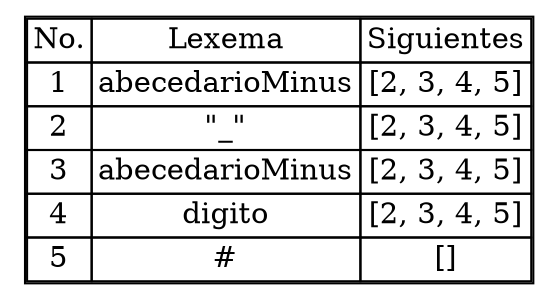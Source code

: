 digraph G{
node [shape=plaintext]
tabla [label=<
<table border='1' cellborder='1' cellspacing='0'>
<tr><td>No.</td><td>Lexema</td><td>Siguientes</td></tr>
<tr><td>1</td><td>abecedarioMinus</td><td>[2, 3, 4, 5]</td></tr>
<tr><td>2</td><td>"_"</td><td>[2, 3, 4, 5]</td></tr>
<tr><td>3</td><td>abecedarioMinus</td><td>[2, 3, 4, 5]</td></tr>
<tr><td>4</td><td>digito</td><td>[2, 3, 4, 5]</td></tr>
<tr><td>5</td><td>#</td><td>[]</td></tr>
</table>
>];
}
